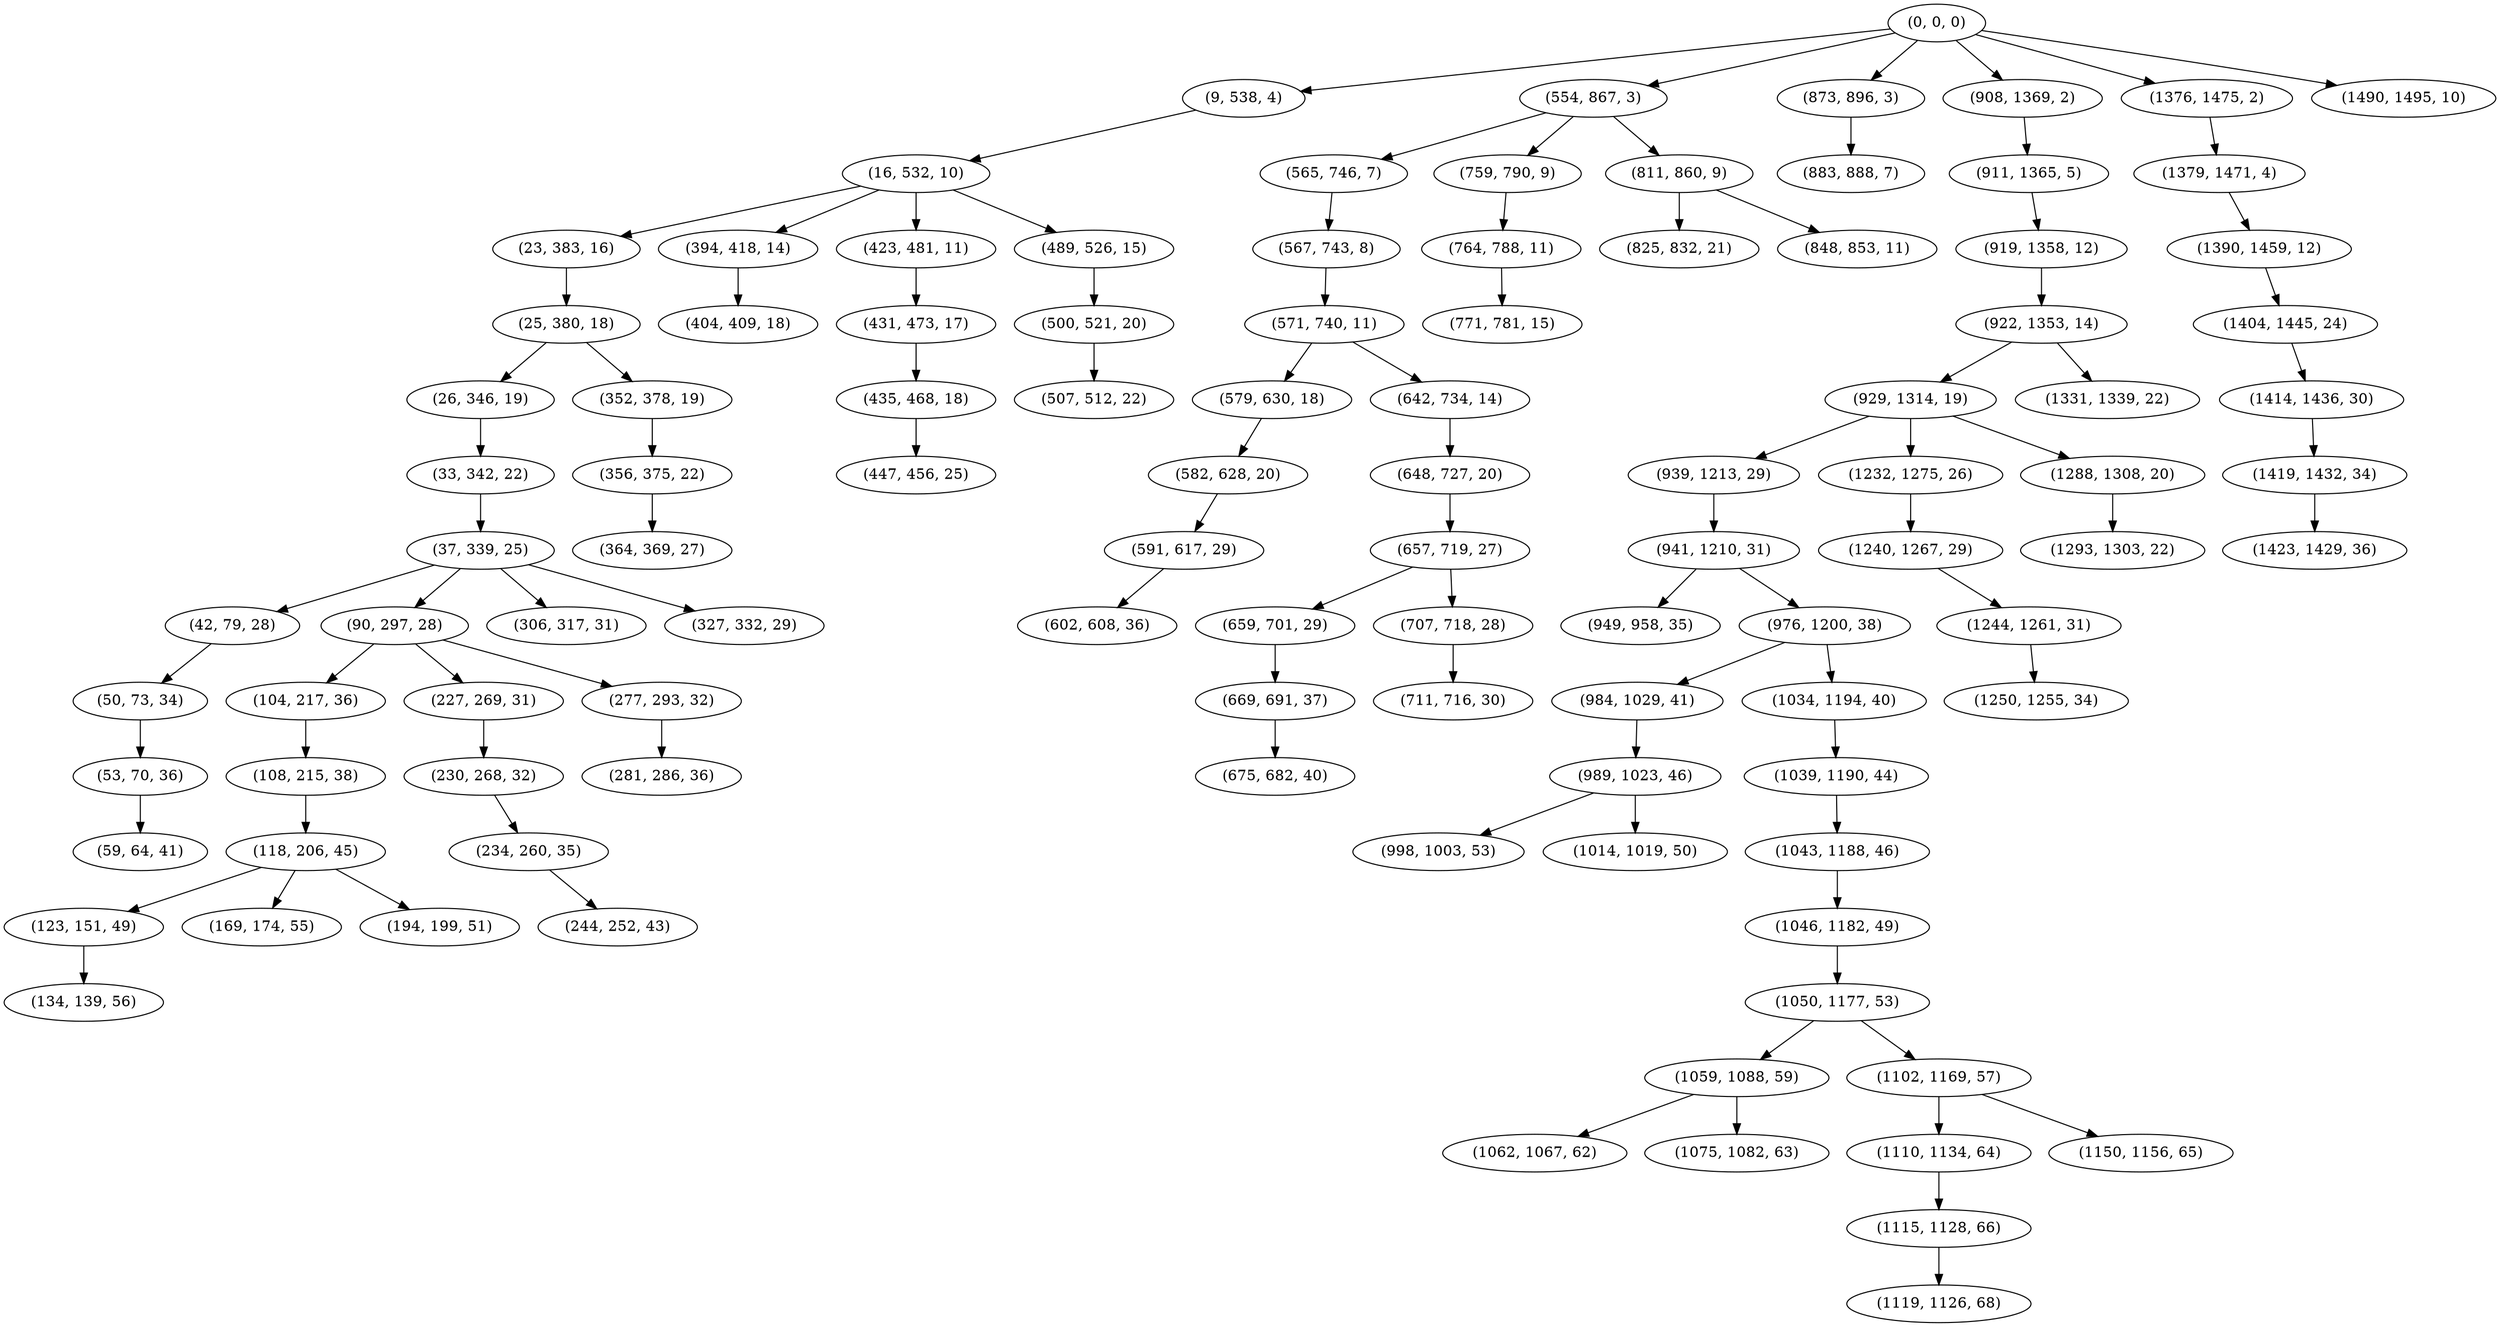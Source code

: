 digraph tree {
    "(0, 0, 0)";
    "(9, 538, 4)";
    "(16, 532, 10)";
    "(23, 383, 16)";
    "(25, 380, 18)";
    "(26, 346, 19)";
    "(33, 342, 22)";
    "(37, 339, 25)";
    "(42, 79, 28)";
    "(50, 73, 34)";
    "(53, 70, 36)";
    "(59, 64, 41)";
    "(90, 297, 28)";
    "(104, 217, 36)";
    "(108, 215, 38)";
    "(118, 206, 45)";
    "(123, 151, 49)";
    "(134, 139, 56)";
    "(169, 174, 55)";
    "(194, 199, 51)";
    "(227, 269, 31)";
    "(230, 268, 32)";
    "(234, 260, 35)";
    "(244, 252, 43)";
    "(277, 293, 32)";
    "(281, 286, 36)";
    "(306, 317, 31)";
    "(327, 332, 29)";
    "(352, 378, 19)";
    "(356, 375, 22)";
    "(364, 369, 27)";
    "(394, 418, 14)";
    "(404, 409, 18)";
    "(423, 481, 11)";
    "(431, 473, 17)";
    "(435, 468, 18)";
    "(447, 456, 25)";
    "(489, 526, 15)";
    "(500, 521, 20)";
    "(507, 512, 22)";
    "(554, 867, 3)";
    "(565, 746, 7)";
    "(567, 743, 8)";
    "(571, 740, 11)";
    "(579, 630, 18)";
    "(582, 628, 20)";
    "(591, 617, 29)";
    "(602, 608, 36)";
    "(642, 734, 14)";
    "(648, 727, 20)";
    "(657, 719, 27)";
    "(659, 701, 29)";
    "(669, 691, 37)";
    "(675, 682, 40)";
    "(707, 718, 28)";
    "(711, 716, 30)";
    "(759, 790, 9)";
    "(764, 788, 11)";
    "(771, 781, 15)";
    "(811, 860, 9)";
    "(825, 832, 21)";
    "(848, 853, 11)";
    "(873, 896, 3)";
    "(883, 888, 7)";
    "(908, 1369, 2)";
    "(911, 1365, 5)";
    "(919, 1358, 12)";
    "(922, 1353, 14)";
    "(929, 1314, 19)";
    "(939, 1213, 29)";
    "(941, 1210, 31)";
    "(949, 958, 35)";
    "(976, 1200, 38)";
    "(984, 1029, 41)";
    "(989, 1023, 46)";
    "(998, 1003, 53)";
    "(1014, 1019, 50)";
    "(1034, 1194, 40)";
    "(1039, 1190, 44)";
    "(1043, 1188, 46)";
    "(1046, 1182, 49)";
    "(1050, 1177, 53)";
    "(1059, 1088, 59)";
    "(1062, 1067, 62)";
    "(1075, 1082, 63)";
    "(1102, 1169, 57)";
    "(1110, 1134, 64)";
    "(1115, 1128, 66)";
    "(1119, 1126, 68)";
    "(1150, 1156, 65)";
    "(1232, 1275, 26)";
    "(1240, 1267, 29)";
    "(1244, 1261, 31)";
    "(1250, 1255, 34)";
    "(1288, 1308, 20)";
    "(1293, 1303, 22)";
    "(1331, 1339, 22)";
    "(1376, 1475, 2)";
    "(1379, 1471, 4)";
    "(1390, 1459, 12)";
    "(1404, 1445, 24)";
    "(1414, 1436, 30)";
    "(1419, 1432, 34)";
    "(1423, 1429, 36)";
    "(1490, 1495, 10)";
    "(0, 0, 0)" -> "(9, 538, 4)";
    "(0, 0, 0)" -> "(554, 867, 3)";
    "(0, 0, 0)" -> "(873, 896, 3)";
    "(0, 0, 0)" -> "(908, 1369, 2)";
    "(0, 0, 0)" -> "(1376, 1475, 2)";
    "(0, 0, 0)" -> "(1490, 1495, 10)";
    "(9, 538, 4)" -> "(16, 532, 10)";
    "(16, 532, 10)" -> "(23, 383, 16)";
    "(16, 532, 10)" -> "(394, 418, 14)";
    "(16, 532, 10)" -> "(423, 481, 11)";
    "(16, 532, 10)" -> "(489, 526, 15)";
    "(23, 383, 16)" -> "(25, 380, 18)";
    "(25, 380, 18)" -> "(26, 346, 19)";
    "(25, 380, 18)" -> "(352, 378, 19)";
    "(26, 346, 19)" -> "(33, 342, 22)";
    "(33, 342, 22)" -> "(37, 339, 25)";
    "(37, 339, 25)" -> "(42, 79, 28)";
    "(37, 339, 25)" -> "(90, 297, 28)";
    "(37, 339, 25)" -> "(306, 317, 31)";
    "(37, 339, 25)" -> "(327, 332, 29)";
    "(42, 79, 28)" -> "(50, 73, 34)";
    "(50, 73, 34)" -> "(53, 70, 36)";
    "(53, 70, 36)" -> "(59, 64, 41)";
    "(90, 297, 28)" -> "(104, 217, 36)";
    "(90, 297, 28)" -> "(227, 269, 31)";
    "(90, 297, 28)" -> "(277, 293, 32)";
    "(104, 217, 36)" -> "(108, 215, 38)";
    "(108, 215, 38)" -> "(118, 206, 45)";
    "(118, 206, 45)" -> "(123, 151, 49)";
    "(118, 206, 45)" -> "(169, 174, 55)";
    "(118, 206, 45)" -> "(194, 199, 51)";
    "(123, 151, 49)" -> "(134, 139, 56)";
    "(227, 269, 31)" -> "(230, 268, 32)";
    "(230, 268, 32)" -> "(234, 260, 35)";
    "(234, 260, 35)" -> "(244, 252, 43)";
    "(277, 293, 32)" -> "(281, 286, 36)";
    "(352, 378, 19)" -> "(356, 375, 22)";
    "(356, 375, 22)" -> "(364, 369, 27)";
    "(394, 418, 14)" -> "(404, 409, 18)";
    "(423, 481, 11)" -> "(431, 473, 17)";
    "(431, 473, 17)" -> "(435, 468, 18)";
    "(435, 468, 18)" -> "(447, 456, 25)";
    "(489, 526, 15)" -> "(500, 521, 20)";
    "(500, 521, 20)" -> "(507, 512, 22)";
    "(554, 867, 3)" -> "(565, 746, 7)";
    "(554, 867, 3)" -> "(759, 790, 9)";
    "(554, 867, 3)" -> "(811, 860, 9)";
    "(565, 746, 7)" -> "(567, 743, 8)";
    "(567, 743, 8)" -> "(571, 740, 11)";
    "(571, 740, 11)" -> "(579, 630, 18)";
    "(571, 740, 11)" -> "(642, 734, 14)";
    "(579, 630, 18)" -> "(582, 628, 20)";
    "(582, 628, 20)" -> "(591, 617, 29)";
    "(591, 617, 29)" -> "(602, 608, 36)";
    "(642, 734, 14)" -> "(648, 727, 20)";
    "(648, 727, 20)" -> "(657, 719, 27)";
    "(657, 719, 27)" -> "(659, 701, 29)";
    "(657, 719, 27)" -> "(707, 718, 28)";
    "(659, 701, 29)" -> "(669, 691, 37)";
    "(669, 691, 37)" -> "(675, 682, 40)";
    "(707, 718, 28)" -> "(711, 716, 30)";
    "(759, 790, 9)" -> "(764, 788, 11)";
    "(764, 788, 11)" -> "(771, 781, 15)";
    "(811, 860, 9)" -> "(825, 832, 21)";
    "(811, 860, 9)" -> "(848, 853, 11)";
    "(873, 896, 3)" -> "(883, 888, 7)";
    "(908, 1369, 2)" -> "(911, 1365, 5)";
    "(911, 1365, 5)" -> "(919, 1358, 12)";
    "(919, 1358, 12)" -> "(922, 1353, 14)";
    "(922, 1353, 14)" -> "(929, 1314, 19)";
    "(922, 1353, 14)" -> "(1331, 1339, 22)";
    "(929, 1314, 19)" -> "(939, 1213, 29)";
    "(929, 1314, 19)" -> "(1232, 1275, 26)";
    "(929, 1314, 19)" -> "(1288, 1308, 20)";
    "(939, 1213, 29)" -> "(941, 1210, 31)";
    "(941, 1210, 31)" -> "(949, 958, 35)";
    "(941, 1210, 31)" -> "(976, 1200, 38)";
    "(976, 1200, 38)" -> "(984, 1029, 41)";
    "(976, 1200, 38)" -> "(1034, 1194, 40)";
    "(984, 1029, 41)" -> "(989, 1023, 46)";
    "(989, 1023, 46)" -> "(998, 1003, 53)";
    "(989, 1023, 46)" -> "(1014, 1019, 50)";
    "(1034, 1194, 40)" -> "(1039, 1190, 44)";
    "(1039, 1190, 44)" -> "(1043, 1188, 46)";
    "(1043, 1188, 46)" -> "(1046, 1182, 49)";
    "(1046, 1182, 49)" -> "(1050, 1177, 53)";
    "(1050, 1177, 53)" -> "(1059, 1088, 59)";
    "(1050, 1177, 53)" -> "(1102, 1169, 57)";
    "(1059, 1088, 59)" -> "(1062, 1067, 62)";
    "(1059, 1088, 59)" -> "(1075, 1082, 63)";
    "(1102, 1169, 57)" -> "(1110, 1134, 64)";
    "(1102, 1169, 57)" -> "(1150, 1156, 65)";
    "(1110, 1134, 64)" -> "(1115, 1128, 66)";
    "(1115, 1128, 66)" -> "(1119, 1126, 68)";
    "(1232, 1275, 26)" -> "(1240, 1267, 29)";
    "(1240, 1267, 29)" -> "(1244, 1261, 31)";
    "(1244, 1261, 31)" -> "(1250, 1255, 34)";
    "(1288, 1308, 20)" -> "(1293, 1303, 22)";
    "(1376, 1475, 2)" -> "(1379, 1471, 4)";
    "(1379, 1471, 4)" -> "(1390, 1459, 12)";
    "(1390, 1459, 12)" -> "(1404, 1445, 24)";
    "(1404, 1445, 24)" -> "(1414, 1436, 30)";
    "(1414, 1436, 30)" -> "(1419, 1432, 34)";
    "(1419, 1432, 34)" -> "(1423, 1429, 36)";
}
